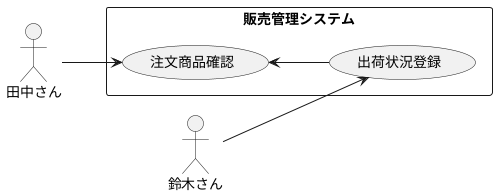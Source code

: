 @startuml 例題2-5
left to right direction
actor 田中さん
actor 鈴木さん
rectangle 販売管理システム {
  usecase 注文商品確認
  usecase 出荷状況登録
}
田中さん --> 注文商品確認
鈴木さん --> 出荷状況登録
注文商品確認 <-- 出荷状況登録
@enduml